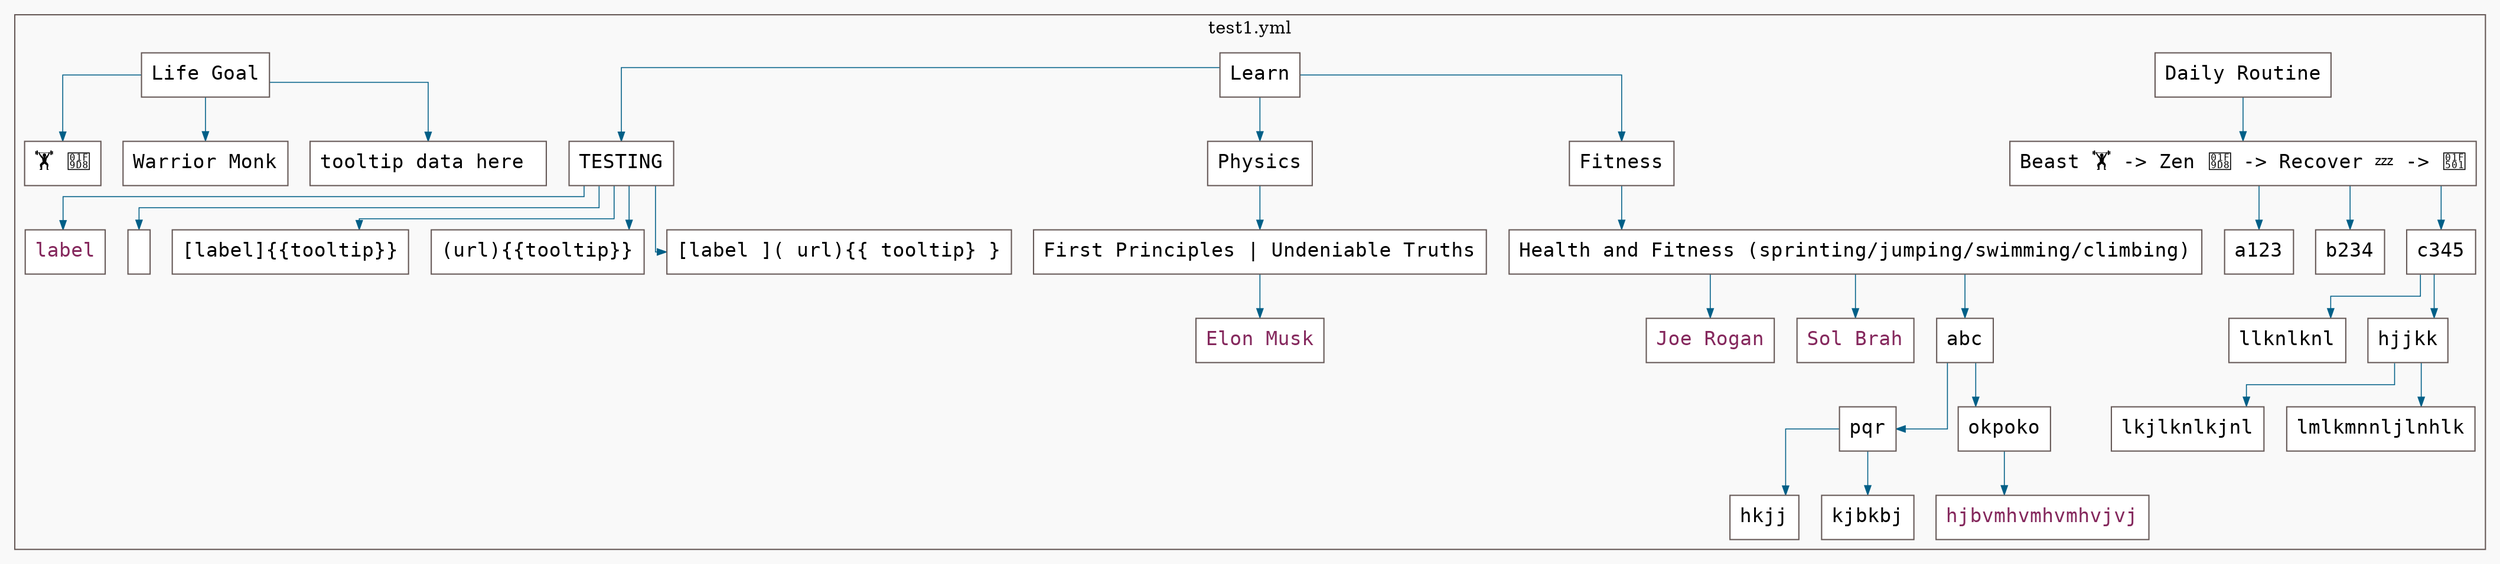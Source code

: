 digraph G {
  #rankdir=LR;
  nodesdictep=1.0; splines="ortho"; K=0.6; overlap=scale; fixedsize=true; resolution=72; bgcolor="#f9f9f9"; outputorder="edgesfirst";
  node [fontname="courier" fontsize=16 shape=box width=0.25 fillcolor="white" style="filled,solid"];
  edge [style=solid color="#005f87" penwidth=0.75 arrowsize=0.75];

  0[label="Daily Routine" color="#665957" fillcolor="#FFFFFF" tooltip="Daily Routine"];
  10[label="🏋 🧘" color="#665957" fillcolor="#FFFFFF" tooltip="🏋 🧘"];
  11[label="Warrior Monk" color="#665957" fillcolor="#FFFFFF" tooltip="Warrior Monk"];
  12[label="tooltip data here " color="#665957" fillcolor="#FFFFFF" tooltip="tooltip data here "];
  13[label="Learn" color="#665957" fillcolor="#FFFFFF" tooltip="Learn"];
  14[label="TESTING" color="#665957" fillcolor="#FFFFFF" tooltip="TESTING"];
  15[label="label" href="url" fontcolor="#85285d" color="#665957" fillcolor="#FFFFFF" tooltip="tooltip"];
  16[label="" href="url" fontcolor="#85285d" color="#665957" fillcolor="#FFFFFF" tooltip="tooltip"];
  17[label="[label]{{tooltip}}" color="#665957" fillcolor="#FFFFFF" tooltip="[label]{{tooltip}}"];
  18[label="(url){{tooltip}}" color="#665957" fillcolor="#FFFFFF" tooltip="(url){{tooltip}}"];
  19[label="[label ]( url){{ tooltip} }" color="#665957" fillcolor="#FFFFFF" tooltip="[label ]( url){{ tooltip} }"];
  1[label="Beast 🏋 -> Zen 🧘 -> Recover 💤 -> 🔁" color="#665957" fillcolor="#FFFFFF" tooltip="Beast 🏋 -> Zen 🧘 -> Recover 💤 -> 🔁"];
  20[label="Physics" color="#665957" fillcolor="#FFFFFF" tooltip="Physics"];
  21[label="First Principles | Undeniable Truths" color="#665957" fillcolor="#FFFFFF" tooltip="First Principles | Undeniable Truths"];
  22[label="Elon Musk" href="https://twitter.com/elonmusk" fontcolor="#85285d" color="#665957" fillcolor="#FFFFFF" tooltip="Elon Musk"];
  23[label="Fitness" color="#665957" fillcolor="#FFFFFF" tooltip="Fitness"];
  24[label="Health and Fitness (sprinting/jumping/swimming/climbing)" color="#665957" fillcolor="#FFFFFF" tooltip="Health and Fitness (sprinting/jumping/swimming/climbing)"];
  25[label="Joe Rogan" href="https://twitter.com/joerogan" fontcolor="#85285d" color="#665957" fillcolor="#FFFFFF" tooltip="Joe Rogan"];
  26[label="Sol Brah" href="https://twitter.com/solbrah" fontcolor="#85285d" color="#665957" fillcolor="#FFFFFF" tooltip="Sol Brah"];
  27[label="abc" color="#665957" fillcolor="#FFFFFF" tooltip="abc"];
  28[label="pqr" color="#665957" fillcolor="#FFFFFF" tooltip="pqr"];
  29[label="hkjj" color="#665957" fillcolor="#FFFFFF" tooltip="hkjj"];
  2[label="a123" color="#665957" fillcolor="#FFFFFF" tooltip="a123"];
  30[label="kjbkbj" color="#665957" fillcolor="#FFFFFF" tooltip="kjbkbj"];
  31[label="okpoko" color="#665957" fillcolor="#FFFFFF" tooltip="okpoko"];
  32[label="hjbvmhvmhvmhvjvj" href="nkjn;n;knklnlj" fontcolor="#85285d" color="#665957" fillcolor="#FFFFFF" tooltip="hjbvmhvmhvmhvjvj"];
  3[label="b234" color="#665957" fillcolor="#FFFFFF" tooltip="b234"];
  4[label="c345" color="#665957" fillcolor="#FFFFFF" tooltip="c345"];
  5[label="llknlknl" color="#665957" fillcolor="#FFFFFF" tooltip="llknlknl"];
  6[label="hjjkk" color="#665957" fillcolor="#FFFFFF" tooltip="hjjkk"];
  7[label="lkjlknlkjnl" color="#665957" fillcolor="#FFFFFF" tooltip="lkjlknlkjnl"];
  8[label="lmlkmnnljlnhlk" color="#665957" fillcolor="#FFFFFF" tooltip="lmlkmnnljlnhlk"];
  9[label="Life Goal" color="#665957" fillcolor="#FFFFFF" tooltip="Life Goal"];

  subgraph cluster_0 {
    node [style="filled,solid"];
    label = "test1.yml";
    color = "#665957";
    0 -> 1 [color="#005f87"];
    1 -> 2 [color="#005f87"];
    1 -> 3 [color="#005f87"];
    1 -> 4 [color="#005f87"];
    13 -> 14 [color="#005f87"];
    13 -> 20 [color="#005f87"];
    13 -> 23 [color="#005f87"];
    14 -> 15 [color="#005f87"];
    14 -> 16 [color="#005f87"];
    14 -> 17 [color="#005f87"];
    14 -> 18 [color="#005f87"];
    14 -> 19 [color="#005f87"];
    20 -> 21 [color="#005f87"];
    21 -> 22 [color="#005f87"];
    23 -> 24 [color="#005f87"];
    24 -> 25 [color="#005f87"];
    24 -> 26 [color="#005f87"];
    24 -> 27 [color="#005f87"];
    27 -> 28 [color="#005f87"];
    27 -> 31 [color="#005f87"];
    28 -> 29 [color="#005f87"];
    28 -> 30 [color="#005f87"];
    31 -> 32 [color="#005f87"];
    4 -> 5 [color="#005f87"];
    4 -> 6 [color="#005f87"];
    6 -> 7 [color="#005f87"];
    6 -> 8 [color="#005f87"];
    9 -> 10 [color="#005f87"];
    9 -> 11 [color="#005f87"];
    9 -> 12 [color="#005f87"];
  }
}
